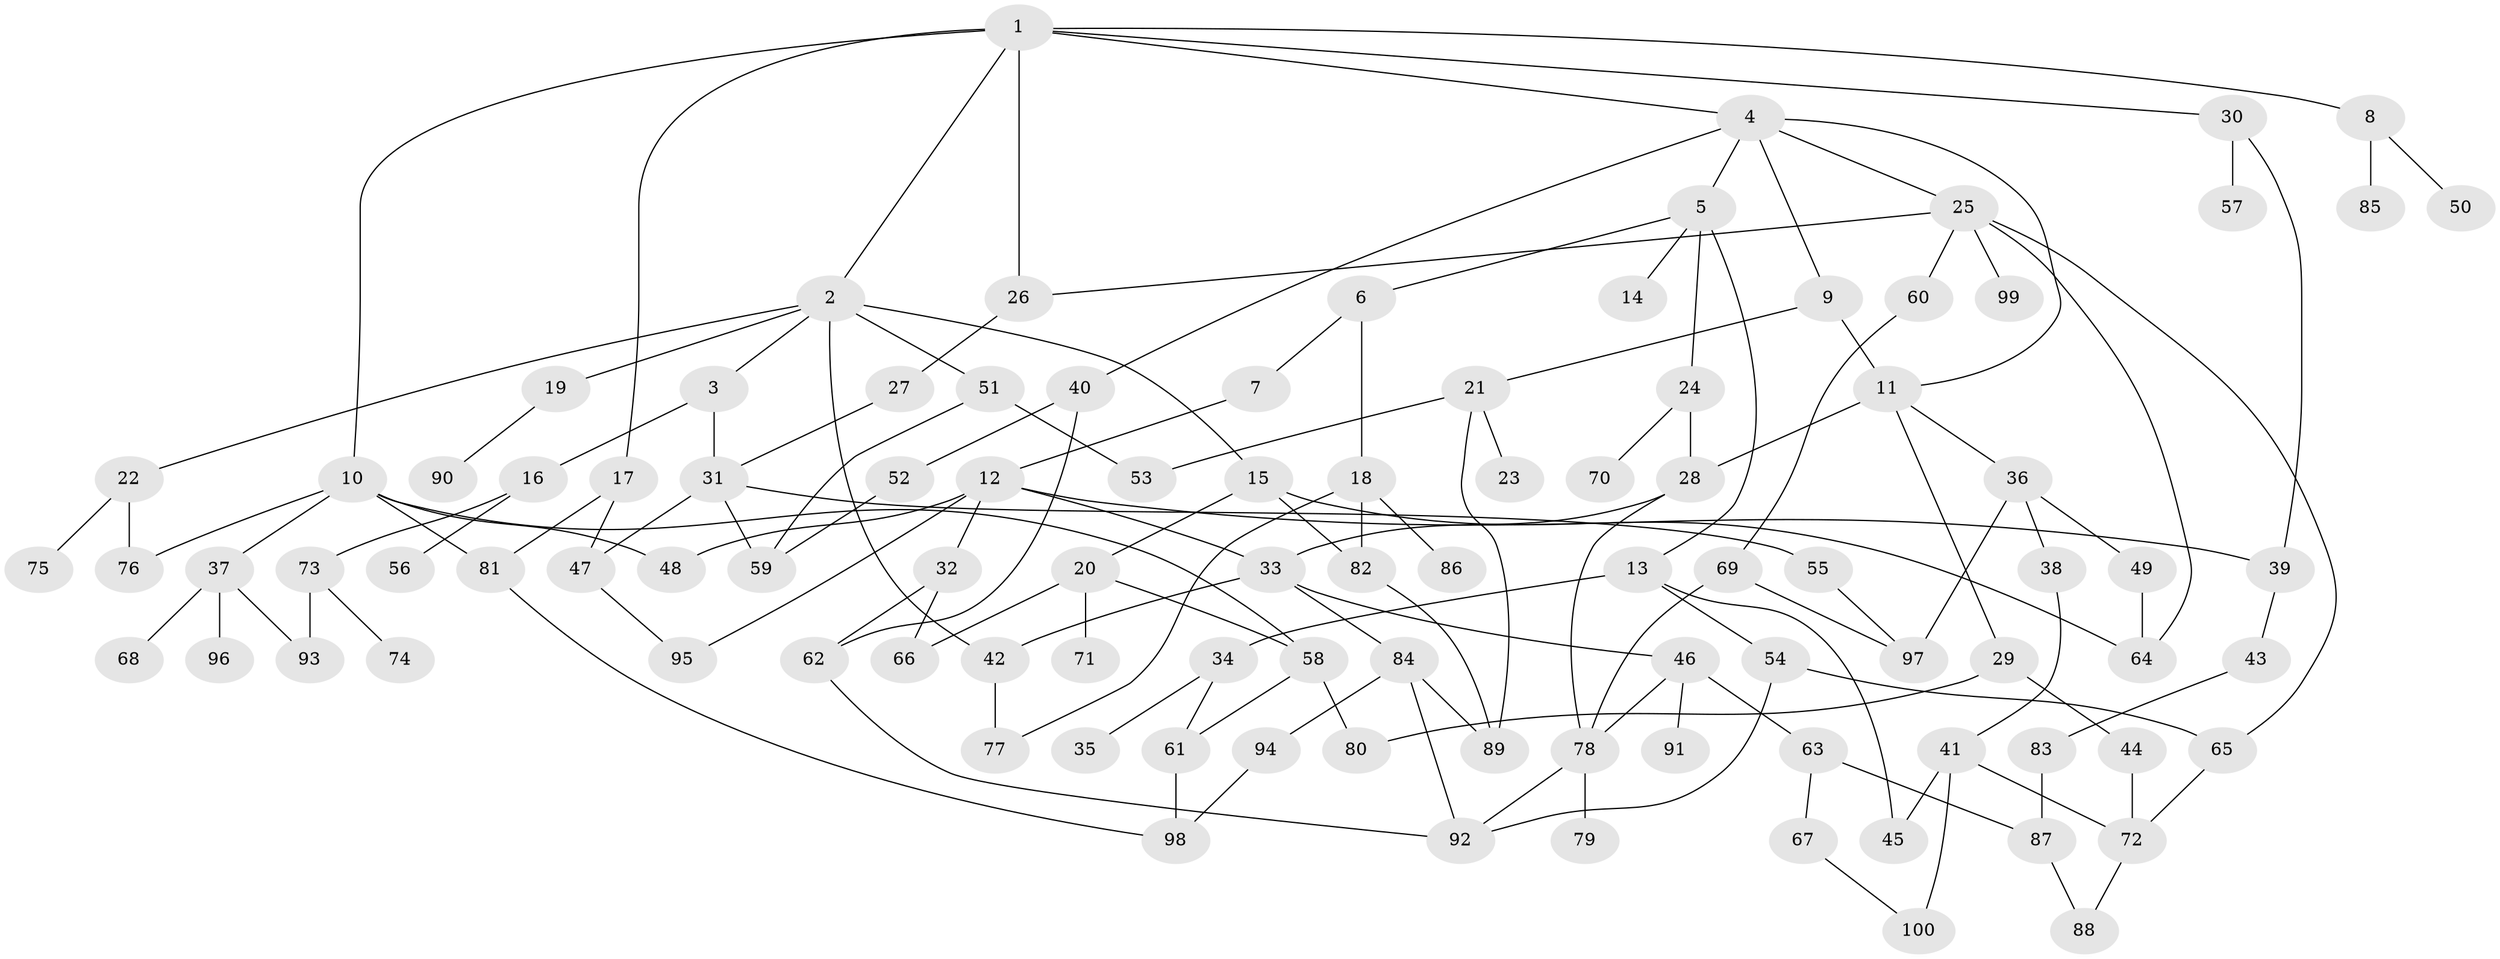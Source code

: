 // Generated by graph-tools (version 1.1) at 2025/34/03/09/25 02:34:24]
// undirected, 100 vertices, 142 edges
graph export_dot {
graph [start="1"]
  node [color=gray90,style=filled];
  1;
  2;
  3;
  4;
  5;
  6;
  7;
  8;
  9;
  10;
  11;
  12;
  13;
  14;
  15;
  16;
  17;
  18;
  19;
  20;
  21;
  22;
  23;
  24;
  25;
  26;
  27;
  28;
  29;
  30;
  31;
  32;
  33;
  34;
  35;
  36;
  37;
  38;
  39;
  40;
  41;
  42;
  43;
  44;
  45;
  46;
  47;
  48;
  49;
  50;
  51;
  52;
  53;
  54;
  55;
  56;
  57;
  58;
  59;
  60;
  61;
  62;
  63;
  64;
  65;
  66;
  67;
  68;
  69;
  70;
  71;
  72;
  73;
  74;
  75;
  76;
  77;
  78;
  79;
  80;
  81;
  82;
  83;
  84;
  85;
  86;
  87;
  88;
  89;
  90;
  91;
  92;
  93;
  94;
  95;
  96;
  97;
  98;
  99;
  100;
  1 -- 2;
  1 -- 4;
  1 -- 8;
  1 -- 10;
  1 -- 17;
  1 -- 26;
  1 -- 30;
  2 -- 3;
  2 -- 15;
  2 -- 19;
  2 -- 22;
  2 -- 51;
  2 -- 42;
  3 -- 16;
  3 -- 31;
  4 -- 5;
  4 -- 9;
  4 -- 11;
  4 -- 25;
  4 -- 40;
  5 -- 6;
  5 -- 13;
  5 -- 14;
  5 -- 24;
  6 -- 7;
  6 -- 18;
  7 -- 12;
  8 -- 50;
  8 -- 85;
  9 -- 21;
  9 -- 11;
  10 -- 37;
  10 -- 48;
  10 -- 76;
  10 -- 81;
  10 -- 58;
  11 -- 28;
  11 -- 29;
  11 -- 36;
  12 -- 32;
  12 -- 33;
  12 -- 39;
  12 -- 95;
  12 -- 48;
  13 -- 34;
  13 -- 54;
  13 -- 45;
  15 -- 20;
  15 -- 64;
  15 -- 82;
  16 -- 56;
  16 -- 73;
  17 -- 81;
  17 -- 47;
  18 -- 77;
  18 -- 82;
  18 -- 86;
  19 -- 90;
  20 -- 58;
  20 -- 66;
  20 -- 71;
  21 -- 23;
  21 -- 53;
  21 -- 89;
  22 -- 75;
  22 -- 76;
  24 -- 70;
  24 -- 28;
  25 -- 60;
  25 -- 99;
  25 -- 26;
  25 -- 64;
  25 -- 65;
  26 -- 27;
  27 -- 31;
  28 -- 78;
  28 -- 33;
  29 -- 44;
  29 -- 80;
  30 -- 57;
  30 -- 39;
  31 -- 47;
  31 -- 55;
  31 -- 59;
  32 -- 62;
  32 -- 66;
  33 -- 42;
  33 -- 46;
  33 -- 84;
  34 -- 35;
  34 -- 61;
  36 -- 38;
  36 -- 49;
  36 -- 97;
  37 -- 68;
  37 -- 93;
  37 -- 96;
  38 -- 41;
  39 -- 43;
  40 -- 52;
  40 -- 62;
  41 -- 45;
  41 -- 72;
  41 -- 100;
  42 -- 77;
  43 -- 83;
  44 -- 72;
  46 -- 63;
  46 -- 78;
  46 -- 91;
  47 -- 95;
  49 -- 64;
  51 -- 53;
  51 -- 59;
  52 -- 59;
  54 -- 65;
  54 -- 92;
  55 -- 97;
  58 -- 61;
  58 -- 80;
  60 -- 69;
  61 -- 98;
  62 -- 92;
  63 -- 67;
  63 -- 87;
  65 -- 72;
  67 -- 100;
  69 -- 97;
  69 -- 78;
  72 -- 88;
  73 -- 74;
  73 -- 93;
  78 -- 79;
  78 -- 92;
  81 -- 98;
  82 -- 89;
  83 -- 87;
  84 -- 89;
  84 -- 94;
  84 -- 92;
  87 -- 88;
  94 -- 98;
}
